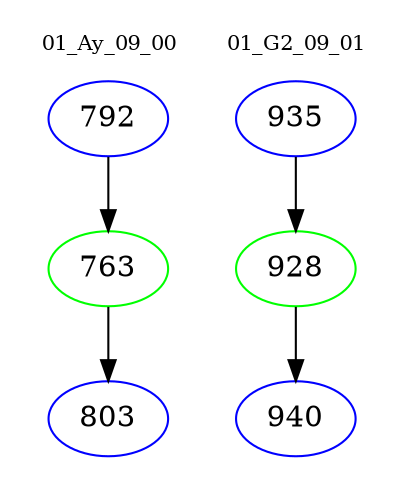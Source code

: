 digraph{
subgraph cluster_0 {
color = white
label = "01_Ay_09_00";
fontsize=10;
T0_792 [label="792", color="blue"]
T0_792 -> T0_763 [color="black"]
T0_763 [label="763", color="green"]
T0_763 -> T0_803 [color="black"]
T0_803 [label="803", color="blue"]
}
subgraph cluster_1 {
color = white
label = "01_G2_09_01";
fontsize=10;
T1_935 [label="935", color="blue"]
T1_935 -> T1_928 [color="black"]
T1_928 [label="928", color="green"]
T1_928 -> T1_940 [color="black"]
T1_940 [label="940", color="blue"]
}
}

